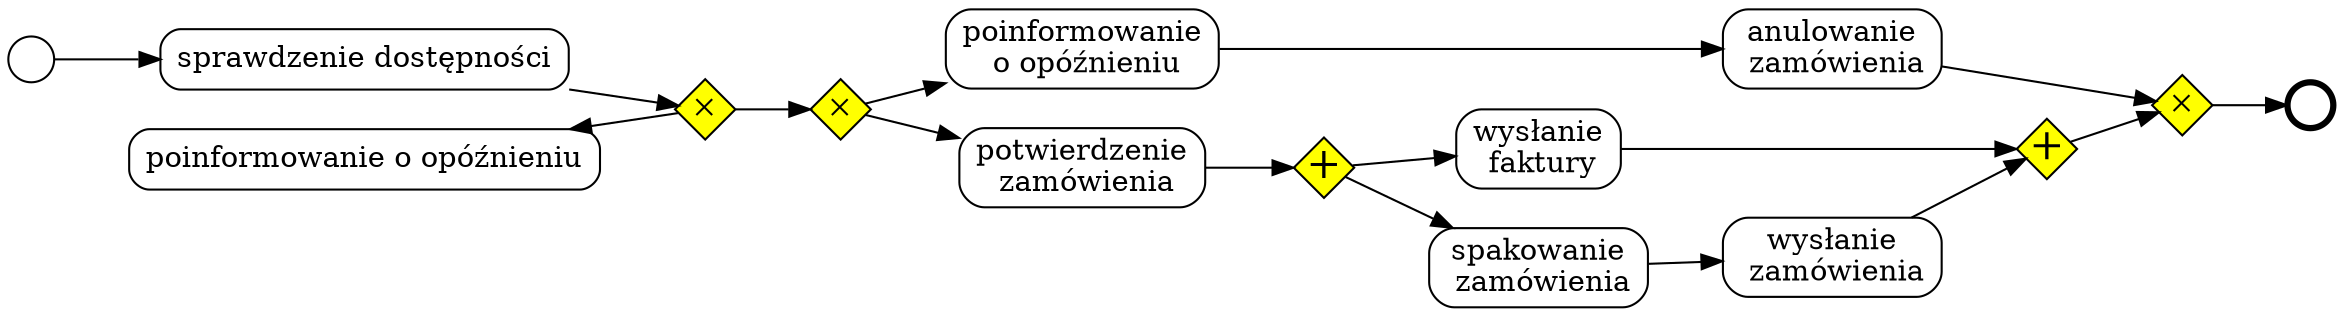 digraph G {
  rankdir=LR;

  subgraph place {
    node [shape=circle,fixedsize=true,label="",height=.3,width=.3];
    in;
    out[penwidth=3];
  }
  subgraph xorgate {
    node [shape=diamond,fixedsize=true,width=.4,height=.4,label=<&#x2715;>,fontsize=12,style=filled,fillcolor=yellow]
    x1; x2; x4;
  }
  subgraph andgate {
    node [shape=diamond,fixedsize=true,width=.4,height=.4 label=<&#43;>,fontsize=20,style=filled,fillcolor=yellow]
    a1; a2;
  }
  subgraph optgate {
    node [shape=diamond,fixedsize=true,width=.4,height=.4,label=<&#9711;>,fontsize=12,style=filled,fillcolor=yellow]
  }
  subgraph transitions {
    node [shape=Mrecord,height=0.4,width=.65];
    a[label="sprawdzenie dostępności"]; 
    ba[label="poinformowanie o opóźnieniu"]; 
    bb[label="poinformowanie\n o opóźnieniu"]; 
    c[label="anulowanie\n zamówienia"]; 
    d[label="potwierdzenie\n zamówienia"]; 
    e[label="wysłanie\n faktury"]; 
    f[label="spakowanie\n zamówienia"]; 
    g[label="wysłanie\n zamówienia"];
  }
  subgraph skip {
    node [shape=rect,label="",height=0.4,width=.4,style=filled,fillcolor=black];
  }

  # align horizontally
  in->a

  a->x4
  x4->ba;
  x4->x1;
  x1->bb->c->x2;
  x1->d->a1;
  a2->x2;
  a1->e->a2;
  a1->f->g->a2
  x2->out;

  {rank=same; a;ba}
}